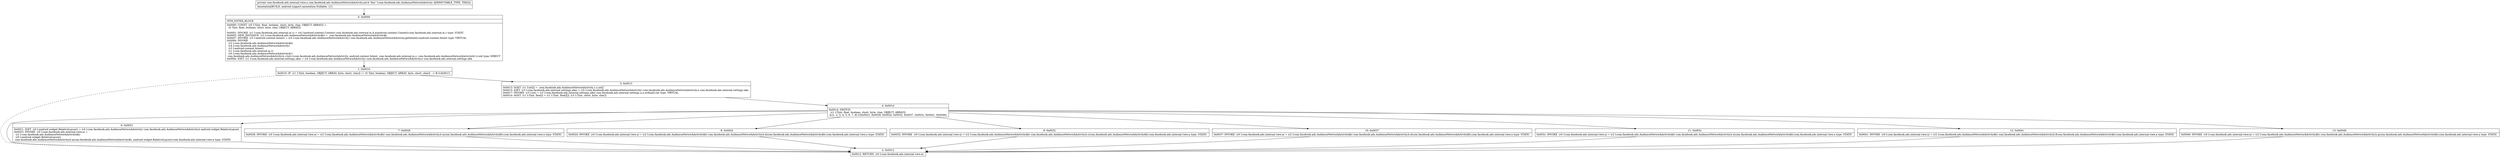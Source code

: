 digraph "CFG forcom.facebook.ads.AudienceNetworkActivity.a()Lcom\/facebook\/ads\/internal\/view\/a;" {
Node_0 [shape=record,label="{0\:\ 0x0000|MTH_ENTER_BLOCK\l|0x0000: CONST  (r0 I:?[int, float, boolean, short, byte, char, OBJECT, ARRAY]) = \l  (0 ?[int, float, boolean, short, byte, char, OBJECT, ARRAY])\l \l0x0001: INVOKE  (r1 I:com.facebook.ads.internal.m.c) = (r4 I:android.content.Context) com.facebook.ads.internal.m.d.a(android.content.Context):com.facebook.ads.internal.m.c type: STATIC \l0x0005: NEW_INSTANCE  (r2 I:com.facebook.ads.AudienceNetworkActivity$b) =  com.facebook.ads.AudienceNetworkActivity$b \l0x0007: INVOKE  (r3 I:android.content.Intent) = (r4 I:com.facebook.ads.AudienceNetworkActivity) com.facebook.ads.AudienceNetworkActivity.getIntent():android.content.Intent type: VIRTUAL \l0x000b: INVOKE  \l  (r2 I:com.facebook.ads.AudienceNetworkActivity$b)\l  (r4 I:com.facebook.ads.AudienceNetworkActivity)\l  (r3 I:android.content.Intent)\l  (r1 I:com.facebook.ads.internal.m.c)\l  (r0 I:com.facebook.ads.AudienceNetworkActivity$1)\l com.facebook.ads.AudienceNetworkActivity.b.\<init\>(com.facebook.ads.AudienceNetworkActivity, android.content.Intent, com.facebook.ads.internal.m.c, com.facebook.ads.AudienceNetworkActivity$1):void type: DIRECT \l0x000e: IGET  (r1 I:com.facebook.ads.internal.settings.a$a) = (r4 I:com.facebook.ads.AudienceNetworkActivity) com.facebook.ads.AudienceNetworkActivity.e com.facebook.ads.internal.settings.a$a \l}"];
Node_1 [shape=record,label="{1\:\ 0x0010|0x0010: IF  (r1 I:?[int, boolean, OBJECT, ARRAY, byte, short, char]) != (0 ?[int, boolean, OBJECT, ARRAY, byte, short, char])  \-\> B:3:0x0013 \l}"];
Node_2 [shape=record,label="{2\:\ 0x0012|0x0012: RETURN  (r0 I:com.facebook.ads.internal.view.a) \l}"];
Node_3 [shape=record,label="{3\:\ 0x0013|0x0013: SGET  (r1 I:int[]) =  com.facebook.ads.AudienceNetworkActivity.1.a int[] \l0x0015: IGET  (r3 I:com.facebook.ads.internal.settings.a$a) = (r4 I:com.facebook.ads.AudienceNetworkActivity) com.facebook.ads.AudienceNetworkActivity.e com.facebook.ads.internal.settings.a$a \l0x0017: INVOKE  (r3 I:int) = (r3 I:com.facebook.ads.internal.settings.a$a) com.facebook.ads.internal.settings.a.a.ordinal():int type: VIRTUAL \l0x001b: AGET  (r1 I:?[int, float]) = (r1 I:?[int, float][]), (r3 I:?[int, short, byte, char]) \l}"];
Node_4 [shape=record,label="{4\:\ 0x001d|0x001d: SWITCH  \l  (r1 I:?[int, float, boolean, short, byte, char, OBJECT, ARRAY])\l k:[1, 2, 3, 4, 5, 6, 7, 8] t:[0x0021, 0x0028, 0x002d, 0x0032, 0x0037, 0x003c, 0x0041, 0x0046] \l}"];
Node_6 [shape=record,label="{6\:\ 0x0021|0x0021: IGET  (r0 I:android.widget.RelativeLayout) = (r4 I:com.facebook.ads.AudienceNetworkActivity) com.facebook.ads.AudienceNetworkActivity.b android.widget.RelativeLayout \l0x0023: INVOKE  (r0 I:com.facebook.ads.internal.view.a) = \l  (r2 I:com.facebook.ads.AudienceNetworkActivity$b)\l  (r0 I:android.widget.RelativeLayout)\l com.facebook.ads.AudienceNetworkActivity.b.a(com.facebook.ads.AudienceNetworkActivity$b, android.widget.RelativeLayout):com.facebook.ads.internal.view.a type: STATIC \l}"];
Node_7 [shape=record,label="{7\:\ 0x0028|0x0028: INVOKE  (r0 I:com.facebook.ads.internal.view.a) = (r2 I:com.facebook.ads.AudienceNetworkActivity$b) com.facebook.ads.AudienceNetworkActivity.b.a(com.facebook.ads.AudienceNetworkActivity$b):com.facebook.ads.internal.view.a type: STATIC \l}"];
Node_8 [shape=record,label="{8\:\ 0x002d|0x002d: INVOKE  (r0 I:com.facebook.ads.internal.view.a) = (r2 I:com.facebook.ads.AudienceNetworkActivity$b) com.facebook.ads.AudienceNetworkActivity.b.b(com.facebook.ads.AudienceNetworkActivity$b):com.facebook.ads.internal.view.a type: STATIC \l}"];
Node_9 [shape=record,label="{9\:\ 0x0032|0x0032: INVOKE  (r0 I:com.facebook.ads.internal.view.a) = (r2 I:com.facebook.ads.AudienceNetworkActivity$b) com.facebook.ads.AudienceNetworkActivity.b.c(com.facebook.ads.AudienceNetworkActivity$b):com.facebook.ads.internal.view.a type: STATIC \l}"];
Node_10 [shape=record,label="{10\:\ 0x0037|0x0037: INVOKE  (r0 I:com.facebook.ads.internal.view.a) = (r2 I:com.facebook.ads.AudienceNetworkActivity$b) com.facebook.ads.AudienceNetworkActivity.b.d(com.facebook.ads.AudienceNetworkActivity$b):com.facebook.ads.internal.view.a type: STATIC \l}"];
Node_11 [shape=record,label="{11\:\ 0x003c|0x003c: INVOKE  (r0 I:com.facebook.ads.internal.view.a) = (r2 I:com.facebook.ads.AudienceNetworkActivity$b) com.facebook.ads.AudienceNetworkActivity.b.e(com.facebook.ads.AudienceNetworkActivity$b):com.facebook.ads.internal.view.a type: STATIC \l}"];
Node_12 [shape=record,label="{12\:\ 0x0041|0x0041: INVOKE  (r0 I:com.facebook.ads.internal.view.a) = (r2 I:com.facebook.ads.AudienceNetworkActivity$b) com.facebook.ads.AudienceNetworkActivity.b.f(com.facebook.ads.AudienceNetworkActivity$b):com.facebook.ads.internal.view.a type: STATIC \l}"];
Node_13 [shape=record,label="{13\:\ 0x0046|0x0046: INVOKE  (r0 I:com.facebook.ads.internal.view.a) = (r2 I:com.facebook.ads.AudienceNetworkActivity$b) com.facebook.ads.AudienceNetworkActivity.b.g(com.facebook.ads.AudienceNetworkActivity$b):com.facebook.ads.internal.view.a type: STATIC \l}"];
MethodNode[shape=record,label="{private com.facebook.ads.internal.view.a com.facebook.ads.AudienceNetworkActivity.a((r4 'this' I:com.facebook.ads.AudienceNetworkActivity A[IMMUTABLE_TYPE, THIS]))  | Annotation[BUILD, android.support.annotation.Nullable, \{\}]\l}"];
MethodNode -> Node_0;
Node_0 -> Node_1;
Node_1 -> Node_2[style=dashed];
Node_1 -> Node_3;
Node_3 -> Node_4;
Node_4 -> Node_6;
Node_4 -> Node_7;
Node_4 -> Node_8;
Node_4 -> Node_9;
Node_4 -> Node_10;
Node_4 -> Node_11;
Node_4 -> Node_12;
Node_4 -> Node_13;
Node_4 -> Node_2;
Node_6 -> Node_2;
Node_7 -> Node_2;
Node_8 -> Node_2;
Node_9 -> Node_2;
Node_10 -> Node_2;
Node_11 -> Node_2;
Node_12 -> Node_2;
Node_13 -> Node_2;
}

